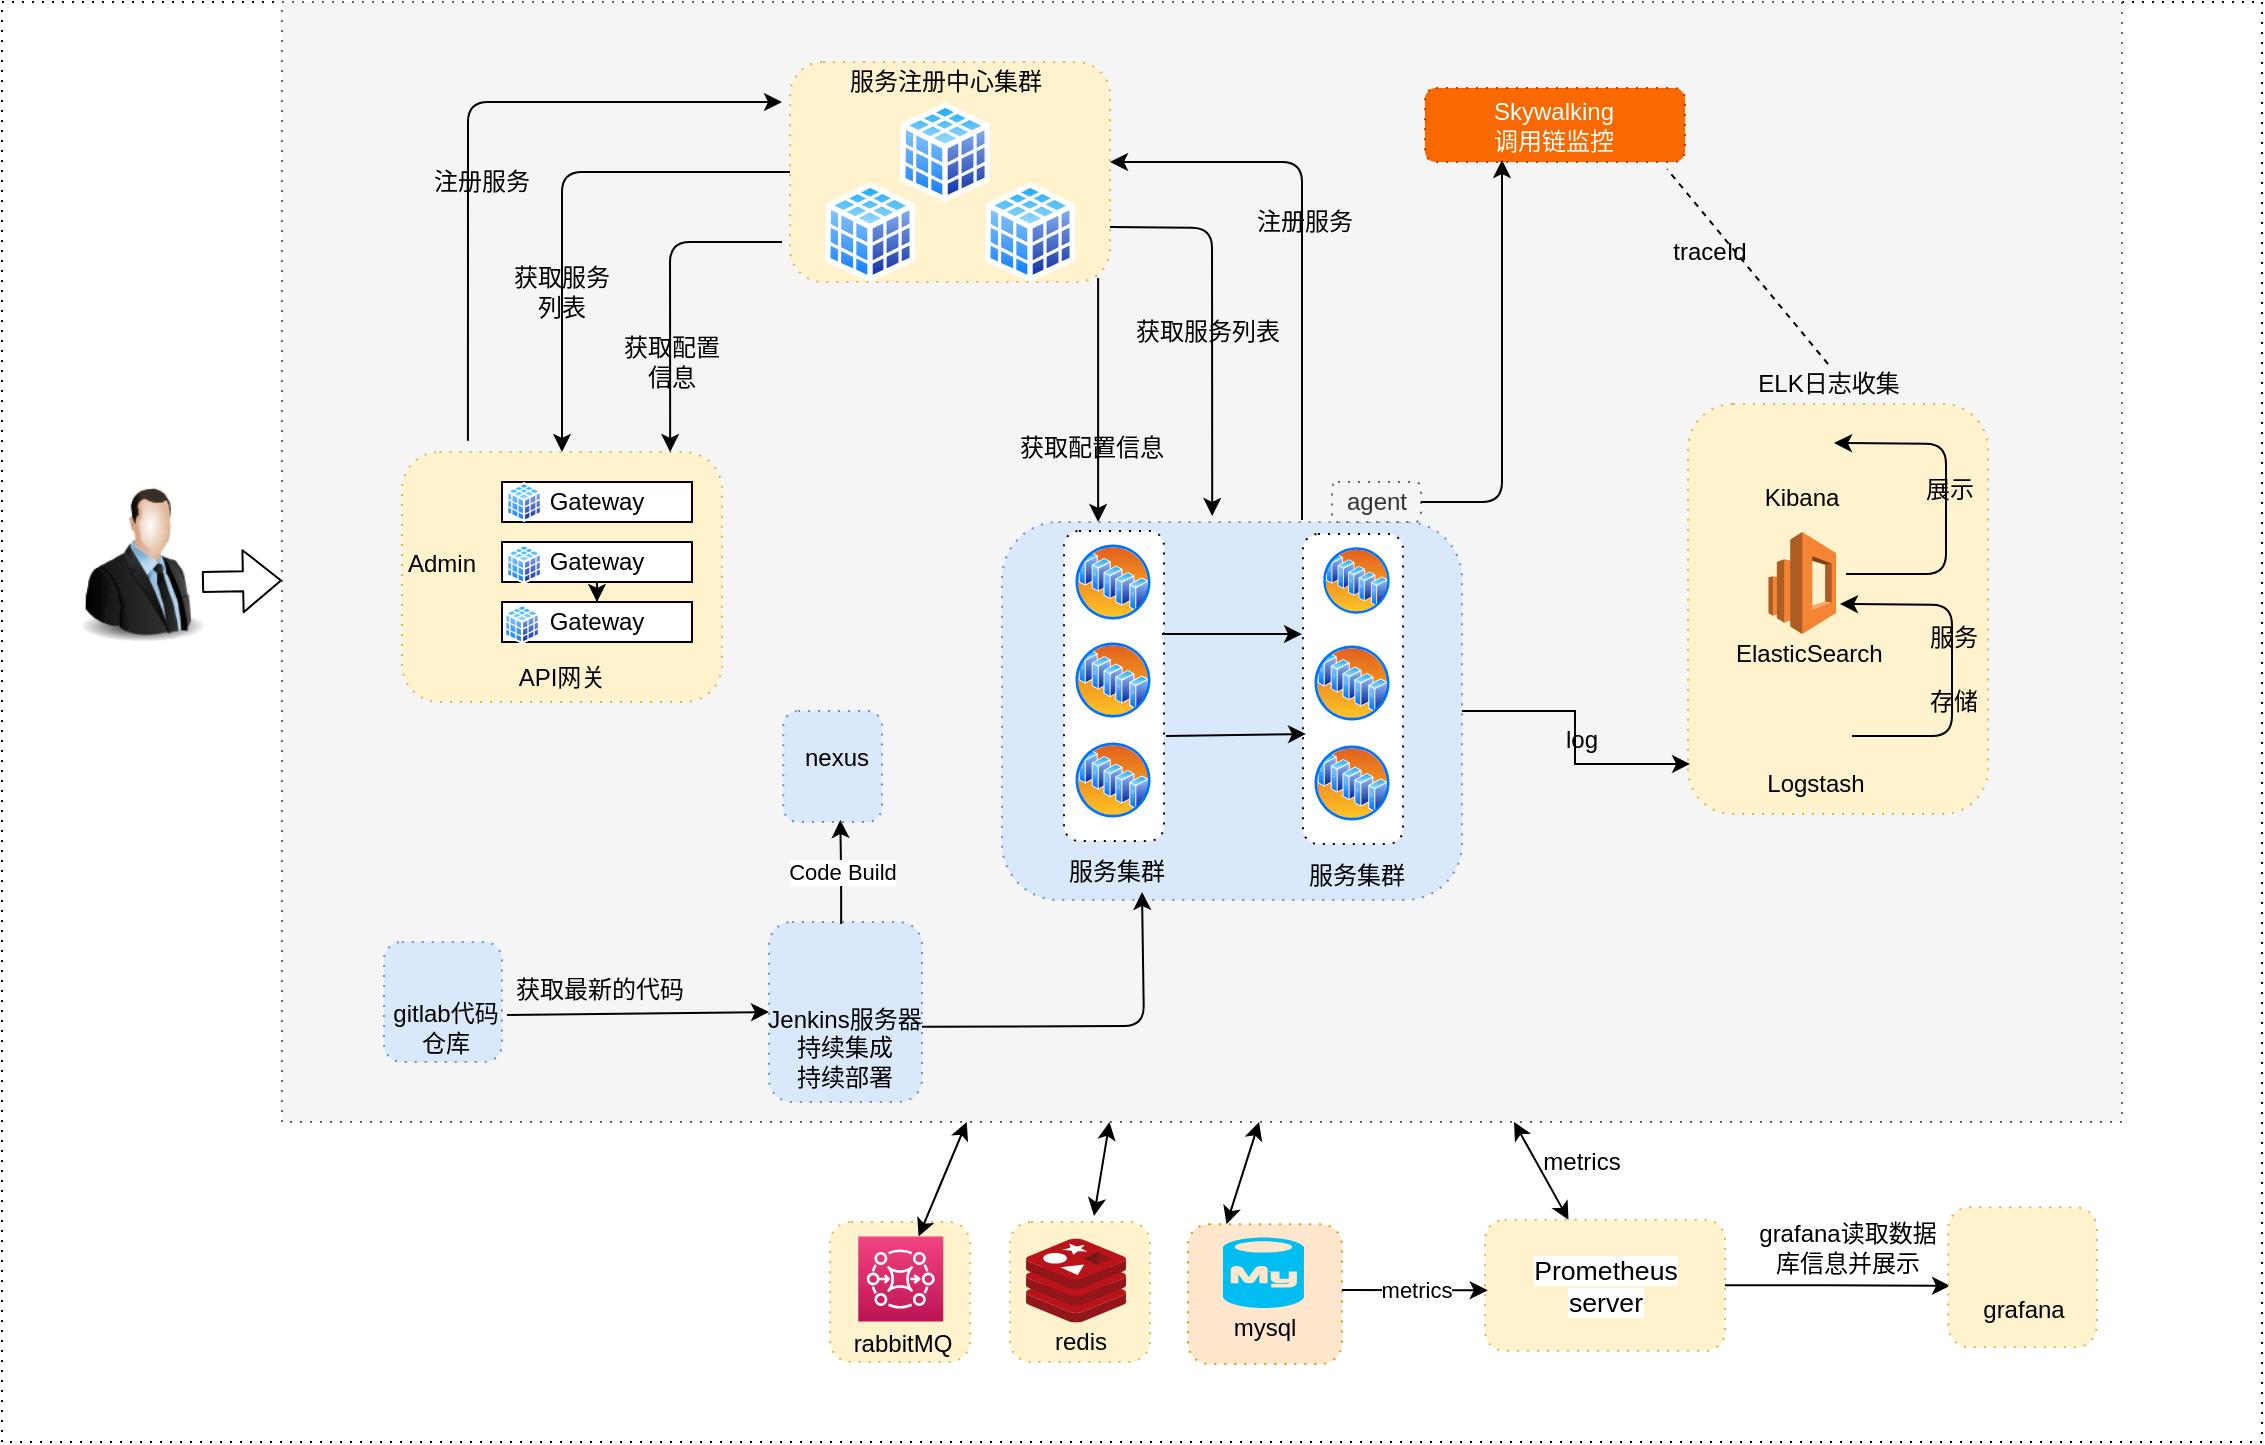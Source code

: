 <mxfile version="14.2.2" type="github">
  <diagram name="Page-1" id="12e1b939-464a-85fe-373e-61e167be1490">
    <mxGraphModel dx="1422" dy="2011" grid="1" gridSize="10" guides="1" tooltips="1" connect="1" arrows="1" fold="1" page="1" pageScale="1.5" pageWidth="1169" pageHeight="826" background="#ffffff" math="0" shadow="0">
      <root>
        <mxCell id="0" />
        <mxCell id="1" parent="0" />
        <mxCell id="kvO_svWgyWc9nyd4nfGL-1" value="" style="whiteSpace=wrap;html=1;rounded=1;dashed=1;dashPattern=1 4;arcSize=0;" parent="1" vertex="1">
          <mxGeometry x="50" y="-50" width="1130" height="720" as="geometry" />
        </mxCell>
        <mxCell id="kvO_svWgyWc9nyd4nfGL-2" value="" style="shape=ext;rounded=1;html=1;whiteSpace=wrap;dashed=1;dashPattern=1 4;arcSize=0;fillColor=#f5f5f5;strokeColor=#666666;fontColor=#333333;" parent="1" vertex="1">
          <mxGeometry x="190" y="-50" width="920" height="560" as="geometry" />
        </mxCell>
        <mxCell id="kvO_svWgyWc9nyd4nfGL-3" value="" style="shape=ext;rounded=1;html=1;whiteSpace=wrap;dashed=1;dashPattern=1 4;fillColor=#fff2cc;strokeColor=#d6b656;" parent="1" vertex="1">
          <mxGeometry x="444" y="-20" width="160" height="110" as="geometry" />
        </mxCell>
        <mxCell id="kvO_svWgyWc9nyd4nfGL-4" value="" style="aspect=fixed;perimeter=ellipsePerimeter;html=1;align=center;shadow=0;dashed=0;spacingTop=3;image;image=img/lib/active_directory/database_cube.svg;" parent="1" vertex="1">
          <mxGeometry x="461.5" y="40" width="45" height="50" as="geometry" />
        </mxCell>
        <mxCell id="kvO_svWgyWc9nyd4nfGL-5" value="" style="aspect=fixed;perimeter=ellipsePerimeter;html=1;align=center;shadow=0;dashed=0;spacingTop=3;image;image=img/lib/active_directory/database_cube.svg;" parent="1" vertex="1">
          <mxGeometry x="541.5" y="40" width="45" height="50" as="geometry" />
        </mxCell>
        <mxCell id="kvO_svWgyWc9nyd4nfGL-6" value="" style="aspect=fixed;perimeter=ellipsePerimeter;html=1;align=center;shadow=0;dashed=0;spacingTop=3;image;image=img/lib/active_directory/database_cube.svg;" parent="1" vertex="1">
          <mxGeometry x="499" width="45" height="50" as="geometry" />
        </mxCell>
        <mxCell id="kvO_svWgyWc9nyd4nfGL-7" value="" style="endArrow=classic;html=1;exitX=0;exitY=0.5;exitDx=0;exitDy=0;entryX=0.5;entryY=0;entryDx=0;entryDy=0;" parent="1" source="kvO_svWgyWc9nyd4nfGL-3" target="kvO_svWgyWc9nyd4nfGL-8" edge="1">
          <mxGeometry width="50" height="50" relative="1" as="geometry">
            <mxPoint x="290" y="40" as="sourcePoint" />
            <mxPoint x="350" y="120" as="targetPoint" />
            <Array as="points">
              <mxPoint x="330" y="35" />
            </Array>
          </mxGeometry>
        </mxCell>
        <mxCell id="kvO_svWgyWc9nyd4nfGL-8" value="" style="shape=ext;rounded=1;html=1;whiteSpace=wrap;dashed=1;dashPattern=1 4;fillColor=#fff2cc;strokeColor=#d6b656;" parent="1" vertex="1">
          <mxGeometry x="250" y="175" width="160" height="125" as="geometry" />
        </mxCell>
        <mxCell id="kvO_svWgyWc9nyd4nfGL-9" value="&lt;font style=&quot;vertical-align: inherit&quot;&gt;&lt;font style=&quot;vertical-align: inherit&quot;&gt;Gateway&lt;/font&gt;&lt;/font&gt;" style="rounded=0;whiteSpace=wrap;html=1;strokeWidth=1;" parent="1" vertex="1">
          <mxGeometry x="300" y="190" width="95" height="20" as="geometry" />
        </mxCell>
        <mxCell id="kvO_svWgyWc9nyd4nfGL-10" style="edgeStyle=orthogonalEdgeStyle;rounded=0;orthogonalLoop=1;jettySize=auto;html=1;exitX=0.5;exitY=1;exitDx=0;exitDy=0;" parent="1" source="kvO_svWgyWc9nyd4nfGL-11" target="kvO_svWgyWc9nyd4nfGL-12" edge="1">
          <mxGeometry relative="1" as="geometry" />
        </mxCell>
        <mxCell id="kvO_svWgyWc9nyd4nfGL-11" value="&lt;font style=&quot;vertical-align: inherit&quot;&gt;&lt;font style=&quot;vertical-align: inherit&quot;&gt;Gateway&lt;/font&gt;&lt;/font&gt;" style="rounded=0;whiteSpace=wrap;html=1;strokeWidth=1;" parent="1" vertex="1">
          <mxGeometry x="300" y="220" width="95" height="20" as="geometry" />
        </mxCell>
        <mxCell id="kvO_svWgyWc9nyd4nfGL-12" value="&lt;font style=&quot;vertical-align: inherit&quot;&gt;&lt;font style=&quot;vertical-align: inherit&quot;&gt;Gateway&lt;/font&gt;&lt;/font&gt;" style="rounded=0;whiteSpace=wrap;html=1;strokeWidth=1;" parent="1" vertex="1">
          <mxGeometry x="300" y="250" width="95" height="20" as="geometry" />
        </mxCell>
        <mxCell id="kvO_svWgyWc9nyd4nfGL-13" value="&lt;font style=&quot;vertical-align: inherit&quot;&gt;&lt;font style=&quot;vertical-align: inherit&quot;&gt;&lt;font style=&quot;vertical-align: inherit&quot;&gt;&lt;font style=&quot;vertical-align: inherit&quot;&gt;服务注册中心集群&lt;/font&gt;&lt;/font&gt;&lt;/font&gt;&lt;/font&gt;" style="text;html=1;strokeColor=none;fillColor=none;align=center;verticalAlign=middle;whiteSpace=wrap;rounded=0;" parent="1" vertex="1">
          <mxGeometry x="451.5" y="-20" width="140" height="20" as="geometry" />
        </mxCell>
        <mxCell id="kvO_svWgyWc9nyd4nfGL-14" value="" style="endArrow=classic;html=1;exitX=0.206;exitY=-0.045;exitDx=0;exitDy=0;exitPerimeter=0;" parent="1" source="kvO_svWgyWc9nyd4nfGL-8" edge="1">
          <mxGeometry width="50" height="50" relative="1" as="geometry">
            <mxPoint x="377" y="30" as="sourcePoint" />
            <mxPoint x="440" as="targetPoint" />
            <Array as="points">
              <mxPoint x="283" />
            </Array>
          </mxGeometry>
        </mxCell>
        <mxCell id="kvO_svWgyWc9nyd4nfGL-15" value="注册服务" style="text;html=1;strokeColor=none;fillColor=none;align=center;verticalAlign=middle;whiteSpace=wrap;rounded=0;" parent="1" vertex="1">
          <mxGeometry x="260" y="30" width="60" height="20" as="geometry" />
        </mxCell>
        <mxCell id="kvO_svWgyWc9nyd4nfGL-16" value="" style="aspect=fixed;perimeter=ellipsePerimeter;html=1;align=center;shadow=0;dashed=0;spacingTop=3;image;image=img/lib/active_directory/database_cube.svg;" parent="1" vertex="1">
          <mxGeometry x="302" y="190" width="18" height="20" as="geometry" />
        </mxCell>
        <mxCell id="kvO_svWgyWc9nyd4nfGL-17" value="" style="aspect=fixed;perimeter=ellipsePerimeter;html=1;align=center;shadow=0;dashed=0;spacingTop=3;image;image=img/lib/active_directory/database_cube.svg;" parent="1" vertex="1">
          <mxGeometry x="302" y="221" width="18" height="20" as="geometry" />
        </mxCell>
        <mxCell id="kvO_svWgyWc9nyd4nfGL-18" value="" style="aspect=fixed;perimeter=ellipsePerimeter;html=1;align=center;shadow=0;dashed=0;spacingTop=3;image;image=img/lib/active_directory/database_cube.svg;" parent="1" vertex="1">
          <mxGeometry x="301" y="251" width="18" height="20" as="geometry" />
        </mxCell>
        <mxCell id="kvO_svWgyWc9nyd4nfGL-19" value="" style="endArrow=classic;html=1;entryX=0.838;entryY=0;entryDx=0;entryDy=0;entryPerimeter=0;" parent="1" target="kvO_svWgyWc9nyd4nfGL-8" edge="1">
          <mxGeometry width="50" height="50" relative="1" as="geometry">
            <mxPoint x="440" y="70" as="sourcePoint" />
            <mxPoint x="360" y="185" as="targetPoint" />
            <Array as="points">
              <mxPoint x="384" y="70" />
            </Array>
          </mxGeometry>
        </mxCell>
        <mxCell id="kvO_svWgyWc9nyd4nfGL-20" value="获取服务列表" style="text;html=1;strokeColor=none;fillColor=none;align=center;verticalAlign=middle;whiteSpace=wrap;rounded=0;" parent="1" vertex="1">
          <mxGeometry x="300" y="85" width="60" height="20" as="geometry" />
        </mxCell>
        <mxCell id="kvO_svWgyWc9nyd4nfGL-21" value="获取配置信息" style="text;html=1;strokeColor=none;fillColor=none;align=center;verticalAlign=middle;whiteSpace=wrap;rounded=0;" parent="1" vertex="1">
          <mxGeometry x="360" y="120" width="50" height="20" as="geometry" />
        </mxCell>
        <mxCell id="kvO_svWgyWc9nyd4nfGL-22" value="&lt;font style=&quot;vertical-align: inherit&quot;&gt;&lt;font style=&quot;vertical-align: inherit&quot;&gt;API网关&lt;/font&gt;&lt;/font&gt;" style="text;html=1;strokeColor=none;fillColor=none;align=center;verticalAlign=middle;whiteSpace=wrap;rounded=0;" parent="1" vertex="1">
          <mxGeometry x="300" y="278" width="60" height="20" as="geometry" />
        </mxCell>
        <mxCell id="kvO_svWgyWc9nyd4nfGL-23" value="" style="shape=ext;rounded=1;html=1;whiteSpace=wrap;dashed=1;dashPattern=1 4;fillColor=#fff2cc;strokeColor=#d6b656;" parent="1" vertex="1">
          <mxGeometry x="893" y="151" width="150" height="205" as="geometry" />
        </mxCell>
        <mxCell id="kvO_svWgyWc9nyd4nfGL-24" value="&lt;font style=&quot;vertical-align: inherit&quot;&gt;&lt;font style=&quot;vertical-align: inherit&quot;&gt;ELK日志收集&lt;/font&gt;&lt;/font&gt;" style="text;html=1;strokeColor=none;fillColor=none;align=center;verticalAlign=middle;whiteSpace=wrap;rounded=0;" parent="1" vertex="1">
          <mxGeometry x="916.5" y="131" width="93" height="20" as="geometry" />
        </mxCell>
        <mxCell id="kvO_svWgyWc9nyd4nfGL-25" value="" style="shape=image;html=1;verticalAlign=top;verticalLabelPosition=bottom;labelBackgroundColor=#ffffff;imageAspect=0;aspect=fixed;image=https://cdn4.iconfinder.com/data/icons/logos-brands-5/24/kibana-128.png;strokeWidth=1;" parent="1" vertex="1">
          <mxGeometry x="933" y="154" width="34" height="34" as="geometry" />
        </mxCell>
        <mxCell id="kvO_svWgyWc9nyd4nfGL-26" value="&lt;font style=&quot;vertical-align: inherit&quot;&gt;&lt;font style=&quot;vertical-align: inherit&quot;&gt;&lt;font style=&quot;vertical-align: inherit&quot;&gt;&lt;font style=&quot;vertical-align: inherit&quot;&gt;Kibana&lt;/font&gt;&lt;/font&gt;&lt;/font&gt;&lt;/font&gt;" style="text;html=1;strokeColor=none;fillColor=none;align=center;verticalAlign=middle;whiteSpace=wrap;rounded=0;" parent="1" vertex="1">
          <mxGeometry x="917" y="188" width="66" height="20" as="geometry" />
        </mxCell>
        <mxCell id="kvO_svWgyWc9nyd4nfGL-27" value="" style="outlineConnect=0;dashed=0;verticalLabelPosition=bottom;verticalAlign=top;align=center;html=1;shape=mxgraph.aws3.elasticsearch_service;fillColor=#F58534;gradientColor=none;strokeWidth=1;" parent="1" vertex="1">
          <mxGeometry x="933.25" y="215" width="33.75" height="51" as="geometry" />
        </mxCell>
        <mxCell id="kvO_svWgyWc9nyd4nfGL-28" value="&lt;font style=&quot;vertical-align: inherit&quot;&gt;&lt;font style=&quot;vertical-align: inherit&quot;&gt;&lt;font style=&quot;vertical-align: inherit&quot;&gt;&lt;font style=&quot;vertical-align: inherit&quot;&gt;ElasticSearch&amp;nbsp;&amp;nbsp;&lt;/font&gt;&lt;/font&gt;&lt;/font&gt;&lt;/font&gt;" style="text;html=1;strokeColor=none;fillColor=none;align=center;verticalAlign=middle;whiteSpace=wrap;rounded=0;" parent="1" vertex="1">
          <mxGeometry x="924.13" y="266" width="66" height="20" as="geometry" />
        </mxCell>
        <mxCell id="kvO_svWgyWc9nyd4nfGL-29" value="" style="shape=image;html=1;verticalAlign=top;verticalLabelPosition=bottom;labelBackgroundColor=#ffffff;imageAspect=0;aspect=fixed;image=https://cdn4.iconfinder.com/data/icons/logos-brands-5/24/logstash-128.png;strokeWidth=1;" parent="1" vertex="1">
          <mxGeometry x="937.63" y="290" width="39" height="39" as="geometry" />
        </mxCell>
        <mxCell id="kvO_svWgyWc9nyd4nfGL-30" value="&lt;font style=&quot;vertical-align: inherit&quot;&gt;&lt;font style=&quot;vertical-align: inherit&quot;&gt;&lt;font style=&quot;vertical-align: inherit&quot;&gt;&lt;font style=&quot;vertical-align: inherit&quot;&gt;Logstash&lt;/font&gt;&lt;/font&gt;&lt;/font&gt;&lt;/font&gt;" style="text;html=1;strokeColor=none;fillColor=none;align=center;verticalAlign=middle;whiteSpace=wrap;rounded=0;" parent="1" vertex="1">
          <mxGeometry x="924.13" y="330.5" width="66" height="20" as="geometry" />
        </mxCell>
        <mxCell id="kvO_svWgyWc9nyd4nfGL-31" value="" style="endArrow=classic;html=1;entryX=1;entryY=0.75;entryDx=0;entryDy=0;" parent="1" edge="1">
          <mxGeometry width="50" height="50" relative="1" as="geometry">
            <mxPoint x="972" y="236" as="sourcePoint" />
            <mxPoint x="966" y="170.5" as="targetPoint" />
            <Array as="points">
              <mxPoint x="1022" y="236" />
              <mxPoint x="1022" y="171" />
            </Array>
          </mxGeometry>
        </mxCell>
        <mxCell id="kvO_svWgyWc9nyd4nfGL-32" value="" style="endArrow=classic;html=1;entryX=1;entryY=0.75;entryDx=0;entryDy=0;" parent="1" edge="1">
          <mxGeometry width="50" height="50" relative="1" as="geometry">
            <mxPoint x="975" y="317" as="sourcePoint" />
            <mxPoint x="969" y="251" as="targetPoint" />
            <Array as="points">
              <mxPoint x="1025" y="317" />
              <mxPoint x="1025" y="251.5" />
            </Array>
          </mxGeometry>
        </mxCell>
        <mxCell id="kvO_svWgyWc9nyd4nfGL-33" value="&lt;font style=&quot;vertical-align: inherit&quot;&gt;&lt;font style=&quot;vertical-align: inherit&quot;&gt;展示&lt;/font&gt;&lt;/font&gt;" style="text;html=1;strokeColor=none;fillColor=none;align=center;verticalAlign=middle;whiteSpace=wrap;rounded=0;" parent="1" vertex="1">
          <mxGeometry x="1004.25" y="184" width="40" height="20" as="geometry" />
        </mxCell>
        <mxCell id="kvO_svWgyWc9nyd4nfGL-34" value="&lt;font style=&quot;vertical-align: inherit&quot;&gt;&lt;font style=&quot;vertical-align: inherit&quot;&gt;&lt;font style=&quot;vertical-align: inherit&quot;&gt;&lt;font style=&quot;vertical-align: inherit&quot;&gt;服务&lt;/font&gt;&lt;/font&gt;&lt;/font&gt;&lt;/font&gt;" style="text;html=1;strokeColor=none;fillColor=none;align=center;verticalAlign=middle;whiteSpace=wrap;rounded=0;" parent="1" vertex="1">
          <mxGeometry x="1005.5" y="258" width="40" height="20" as="geometry" />
        </mxCell>
        <mxCell id="kvO_svWgyWc9nyd4nfGL-35" value="&lt;font style=&quot;vertical-align: inherit&quot;&gt;&lt;font style=&quot;vertical-align: inherit&quot;&gt;&lt;font style=&quot;vertical-align: inherit&quot;&gt;&lt;font style=&quot;vertical-align: inherit&quot;&gt;存储&lt;/font&gt;&lt;/font&gt;&lt;/font&gt;&lt;/font&gt;" style="text;html=1;strokeColor=none;fillColor=none;align=center;verticalAlign=middle;whiteSpace=wrap;rounded=0;" parent="1" vertex="1">
          <mxGeometry x="1005.5" y="290" width="40" height="20" as="geometry" />
        </mxCell>
        <mxCell id="kvO_svWgyWc9nyd4nfGL-36" value="Skywalking&lt;br&gt;调用链监控" style="shape=ext;rounded=1;html=1;whiteSpace=wrap;dashed=1;dashPattern=1 4;fillColor=#fa6800;strokeColor=#C73500;fontColor=#ffffff;" parent="1" vertex="1">
          <mxGeometry x="761.49" y="-7" width="130" height="37" as="geometry" />
        </mxCell>
        <mxCell id="kvO_svWgyWc9nyd4nfGL-37" value="Admin" style="text;html=1;strokeColor=none;fillColor=none;align=center;verticalAlign=middle;whiteSpace=wrap;rounded=0;" parent="1" vertex="1">
          <mxGeometry x="250" y="221" width="40" height="20" as="geometry" />
        </mxCell>
        <mxCell id="6MDtpiMsr9U0pK3xWgnv-1" value="" style="edgeStyle=orthogonalEdgeStyle;rounded=0;orthogonalLoop=1;jettySize=auto;html=1;entryX=0.007;entryY=0.878;entryDx=0;entryDy=0;entryPerimeter=0;" edge="1" parent="1" source="kvO_svWgyWc9nyd4nfGL-38" target="kvO_svWgyWc9nyd4nfGL-23">
          <mxGeometry relative="1" as="geometry" />
        </mxCell>
        <mxCell id="kvO_svWgyWc9nyd4nfGL-38" value="" style="shape=ext;rounded=1;html=1;whiteSpace=wrap;dashed=1;dashPattern=1 4;fillColor=#dae8fc;strokeColor=#6c8ebf;" parent="1" vertex="1">
          <mxGeometry x="550" y="210" width="230" height="189" as="geometry" />
        </mxCell>
        <mxCell id="kvO_svWgyWc9nyd4nfGL-39" value="" style="shape=ext;rounded=1;html=1;whiteSpace=wrap;dashed=1;dashPattern=1 4;" parent="1" vertex="1">
          <mxGeometry x="700.5" y="216" width="50" height="155" as="geometry" />
        </mxCell>
        <mxCell id="kvO_svWgyWc9nyd4nfGL-40" value="" style="aspect=fixed;perimeter=ellipsePerimeter;html=1;align=center;shadow=0;dashed=0;spacingTop=3;image;image=img/lib/active_directory/server_farm.svg;strokeWidth=1;" parent="1" vertex="1">
          <mxGeometry x="710" y="222" width="34.5" height="34.5" as="geometry" />
        </mxCell>
        <mxCell id="kvO_svWgyWc9nyd4nfGL-41" value="" style="aspect=fixed;perimeter=ellipsePerimeter;html=1;align=center;shadow=0;dashed=0;spacingTop=3;image;image=img/lib/active_directory/server_farm.svg;strokeWidth=1;" parent="1" vertex="1">
          <mxGeometry x="705.5" y="271" width="39" height="39" as="geometry" />
        </mxCell>
        <mxCell id="kvO_svWgyWc9nyd4nfGL-42" value="" style="aspect=fixed;perimeter=ellipsePerimeter;html=1;align=center;shadow=0;dashed=0;spacingTop=3;image;image=img/lib/active_directory/server_farm.svg;strokeWidth=1;" parent="1" vertex="1">
          <mxGeometry x="705.5" y="321" width="39" height="39" as="geometry" />
        </mxCell>
        <mxCell id="kvO_svWgyWc9nyd4nfGL-43" value="服务集群" style="text;html=1;strokeColor=none;fillColor=none;align=center;verticalAlign=middle;whiteSpace=wrap;rounded=0;" parent="1" vertex="1">
          <mxGeometry x="699.5" y="376.5" width="55" height="20" as="geometry" />
        </mxCell>
        <mxCell id="kvO_svWgyWc9nyd4nfGL-44" value="" style="shape=ext;rounded=1;html=1;whiteSpace=wrap;dashed=1;dashPattern=1 4;" parent="1" vertex="1">
          <mxGeometry x="581" y="214.5" width="50" height="155" as="geometry" />
        </mxCell>
        <mxCell id="kvO_svWgyWc9nyd4nfGL-45" value="" style="aspect=fixed;perimeter=ellipsePerimeter;html=1;align=center;shadow=0;dashed=0;spacingTop=3;image;image=img/lib/active_directory/server_farm.svg;strokeWidth=1;" parent="1" vertex="1">
          <mxGeometry x="586" y="220.5" width="39" height="39" as="geometry" />
        </mxCell>
        <mxCell id="kvO_svWgyWc9nyd4nfGL-46" value="" style="aspect=fixed;perimeter=ellipsePerimeter;html=1;align=center;shadow=0;dashed=0;spacingTop=3;image;image=img/lib/active_directory/server_farm.svg;strokeWidth=1;" parent="1" vertex="1">
          <mxGeometry x="586" y="269.5" width="39" height="39" as="geometry" />
        </mxCell>
        <mxCell id="kvO_svWgyWc9nyd4nfGL-47" value="" style="aspect=fixed;perimeter=ellipsePerimeter;html=1;align=center;shadow=0;dashed=0;spacingTop=3;image;image=img/lib/active_directory/server_farm.svg;strokeWidth=1;" parent="1" vertex="1">
          <mxGeometry x="586" y="319.5" width="39" height="39" as="geometry" />
        </mxCell>
        <mxCell id="kvO_svWgyWc9nyd4nfGL-48" value="服务集群" style="text;html=1;strokeColor=none;fillColor=none;align=center;verticalAlign=middle;whiteSpace=wrap;rounded=0;" parent="1" vertex="1">
          <mxGeometry x="580" y="375" width="55" height="20" as="geometry" />
        </mxCell>
        <mxCell id="kvO_svWgyWc9nyd4nfGL-49" value="" style="endArrow=classic;html=1;exitX=0.98;exitY=0.332;exitDx=0;exitDy=0;exitPerimeter=0;entryX=-0.01;entryY=0.323;entryDx=0;entryDy=0;entryPerimeter=0;" parent="1" source="kvO_svWgyWc9nyd4nfGL-44" target="kvO_svWgyWc9nyd4nfGL-39" edge="1">
          <mxGeometry width="50" height="50" relative="1" as="geometry">
            <mxPoint x="644" y="266.925" as="sourcePoint" />
            <mxPoint x="680" y="266" as="targetPoint" />
          </mxGeometry>
        </mxCell>
        <mxCell id="kvO_svWgyWc9nyd4nfGL-50" value="" style="endArrow=classic;html=1;exitX=1.02;exitY=0.661;exitDx=0;exitDy=0;exitPerimeter=0;entryX=0.03;entryY=0.645;entryDx=0;entryDy=0;entryPerimeter=0;" parent="1" source="kvO_svWgyWc9nyd4nfGL-44" target="kvO_svWgyWc9nyd4nfGL-39" edge="1">
          <mxGeometry width="50" height="50" relative="1" as="geometry">
            <mxPoint x="645" y="316.925" as="sourcePoint" />
            <mxPoint x="681" y="316" as="targetPoint" />
          </mxGeometry>
        </mxCell>
        <mxCell id="kvO_svWgyWc9nyd4nfGL-51" value="" style="endArrow=none;dashed=1;html=1;entryX=0.931;entryY=1.095;entryDx=0;entryDy=0;entryPerimeter=0;exitX=0.5;exitY=0;exitDx=0;exitDy=0;" parent="1" source="kvO_svWgyWc9nyd4nfGL-24" target="kvO_svWgyWc9nyd4nfGL-36" edge="1">
          <mxGeometry width="50" height="50" relative="1" as="geometry">
            <mxPoint x="834" y="105" as="sourcePoint" />
            <mxPoint x="884" y="55" as="targetPoint" />
          </mxGeometry>
        </mxCell>
        <mxCell id="kvO_svWgyWc9nyd4nfGL-52" value="traceId" style="text;html=1;strokeColor=none;fillColor=none;align=center;verticalAlign=middle;whiteSpace=wrap;rounded=0;" parent="1" vertex="1">
          <mxGeometry x="884.13" y="65" width="40" height="20" as="geometry" />
        </mxCell>
        <mxCell id="kvO_svWgyWc9nyd4nfGL-53" value="" style="endArrow=classic;html=1;" parent="1" edge="1">
          <mxGeometry width="50" height="50" relative="1" as="geometry">
            <mxPoint x="700" y="209" as="sourcePoint" />
            <mxPoint x="604" y="30" as="targetPoint" />
            <Array as="points">
              <mxPoint x="700" y="30" />
            </Array>
          </mxGeometry>
        </mxCell>
        <mxCell id="kvO_svWgyWc9nyd4nfGL-54" value="" style="endArrow=classic;html=1;entryX=0.457;entryY=-0.016;entryDx=0;entryDy=0;exitX=1;exitY=0.75;exitDx=0;exitDy=0;entryPerimeter=0;" parent="1" source="kvO_svWgyWc9nyd4nfGL-3" target="kvO_svWgyWc9nyd4nfGL-38" edge="1">
          <mxGeometry width="50" height="50" relative="1" as="geometry">
            <mxPoint x="636.5" y="92" as="sourcePoint" />
            <mxPoint x="580.58" y="197" as="targetPoint" />
            <Array as="points">
              <mxPoint x="655" y="63" />
            </Array>
          </mxGeometry>
        </mxCell>
        <mxCell id="kvO_svWgyWc9nyd4nfGL-55" value="agent" style="shape=ext;rounded=1;html=1;whiteSpace=wrap;dashed=1;dashPattern=1 4;fillColor=#f5f5f5;strokeColor=#666666;fontColor=#333333;" parent="1" vertex="1">
          <mxGeometry x="715" y="190" width="44.5" height="20" as="geometry" />
        </mxCell>
        <mxCell id="kvO_svWgyWc9nyd4nfGL-56" value="" style="endArrow=classic;html=1;exitX=1;exitY=0.5;exitDx=0;exitDy=0;" parent="1" source="kvO_svWgyWc9nyd4nfGL-55" edge="1">
          <mxGeometry width="50" height="50" relative="1" as="geometry">
            <mxPoint x="759.5" y="185" as="sourcePoint" />
            <mxPoint x="800" y="29" as="targetPoint" />
            <Array as="points">
              <mxPoint x="800" y="200" />
            </Array>
          </mxGeometry>
        </mxCell>
        <mxCell id="kvO_svWgyWc9nyd4nfGL-57" value="" style="endArrow=classic;html=1;entryX=0.209;entryY=0;entryDx=0;entryDy=0;exitX=0.963;exitY=0.982;exitDx=0;exitDy=0;exitPerimeter=0;entryPerimeter=0;" parent="1" source="kvO_svWgyWc9nyd4nfGL-3" target="kvO_svWgyWc9nyd4nfGL-38" edge="1">
          <mxGeometry width="50" height="50" relative="1" as="geometry">
            <mxPoint x="530" y="151" as="sourcePoint" />
            <mxPoint x="580" y="101" as="targetPoint" />
          </mxGeometry>
        </mxCell>
        <mxCell id="kvO_svWgyWc9nyd4nfGL-58" value="注册服务" style="text;html=1;strokeColor=none;fillColor=none;align=center;verticalAlign=middle;whiteSpace=wrap;rounded=0;" parent="1" vertex="1">
          <mxGeometry x="670" y="50" width="63" height="20" as="geometry" />
        </mxCell>
        <mxCell id="kvO_svWgyWc9nyd4nfGL-59" value="获取配置信息" style="text;html=1;strokeColor=none;fillColor=none;align=center;verticalAlign=middle;whiteSpace=wrap;rounded=0;" parent="1" vertex="1">
          <mxGeometry x="557.5" y="163" width="73.5" height="20" as="geometry" />
        </mxCell>
        <mxCell id="kvO_svWgyWc9nyd4nfGL-60" value="获取服务列表" style="text;html=1;strokeColor=none;fillColor=none;align=center;verticalAlign=middle;whiteSpace=wrap;rounded=0;" parent="1" vertex="1">
          <mxGeometry x="613" y="105" width="79.87" height="20" as="geometry" />
        </mxCell>
        <mxCell id="kvO_svWgyWc9nyd4nfGL-61" value="" style="shape=ext;rounded=1;html=1;whiteSpace=wrap;dashed=1;dashPattern=1 4;fillColor=#dae8fc;strokeColor=#6c8ebf;" parent="1" vertex="1">
          <mxGeometry x="241" y="420" width="59" height="60" as="geometry" />
        </mxCell>
        <mxCell id="kvO_svWgyWc9nyd4nfGL-62" value="" style="shape=image;html=1;verticalAlign=top;verticalLabelPosition=bottom;labelBackgroundColor=#ffffff;imageAspect=0;aspect=fixed;image=https://cdn4.iconfinder.com/data/icons/logos-and-brands/512/144_Gitlab_logo_logos-128.png;strokeWidth=1;" parent="1" vertex="1">
          <mxGeometry x="256.25" y="421.5" width="30" height="30" as="geometry" />
        </mxCell>
        <mxCell id="kvO_svWgyWc9nyd4nfGL-63" value="gitlab代码仓库" style="text;html=1;strokeColor=none;fillColor=none;align=center;verticalAlign=middle;whiteSpace=wrap;rounded=0;" parent="1" vertex="1">
          <mxGeometry x="241" y="456.5" width="61.5" height="12" as="geometry" />
        </mxCell>
        <mxCell id="kvO_svWgyWc9nyd4nfGL-64" value="" style="shape=ext;rounded=1;html=1;whiteSpace=wrap;dashed=1;dashPattern=1 4;fillColor=#dae8fc;strokeColor=#6c8ebf;" parent="1" vertex="1">
          <mxGeometry x="433.5" y="410" width="76.5" height="90" as="geometry" />
        </mxCell>
        <mxCell id="kvO_svWgyWc9nyd4nfGL-65" value="" style="shape=image;html=1;verticalAlign=top;verticalLabelPosition=bottom;labelBackgroundColor=#ffffff;imageAspect=0;aspect=fixed;image=https://cdn4.iconfinder.com/data/icons/logos-brands-5/24/jenkins-128.png;strokeWidth=1;" parent="1" vertex="1">
          <mxGeometry x="449" y="410" width="40" height="40" as="geometry" />
        </mxCell>
        <mxCell id="kvO_svWgyWc9nyd4nfGL-66" value="Jenkins服务器&lt;br&gt;持续集成&lt;br&gt;持续部署" style="text;html=1;strokeColor=none;fillColor=none;align=center;verticalAlign=middle;whiteSpace=wrap;rounded=0;" parent="1" vertex="1">
          <mxGeometry x="418.88" y="450" width="104.75" height="45" as="geometry" />
        </mxCell>
        <mxCell id="kvO_svWgyWc9nyd4nfGL-67" value="" style="endArrow=classic;html=1;entryX=0;entryY=0.5;entryDx=0;entryDy=0;exitX=1;exitY=0;exitDx=0;exitDy=0;" parent="1" source="kvO_svWgyWc9nyd4nfGL-63" target="kvO_svWgyWc9nyd4nfGL-64" edge="1">
          <mxGeometry width="50" height="50" relative="1" as="geometry">
            <mxPoint x="331.5" y="576.058" as="sourcePoint" />
            <mxPoint x="391.5" y="573.94" as="targetPoint" />
          </mxGeometry>
        </mxCell>
        <mxCell id="kvO_svWgyWc9nyd4nfGL-68" value="获取最新的代码" style="text;html=1;strokeColor=none;fillColor=none;align=center;verticalAlign=middle;whiteSpace=wrap;rounded=0;" parent="1" vertex="1">
          <mxGeometry x="302" y="434" width="94.25" height="20" as="geometry" />
        </mxCell>
        <mxCell id="kvO_svWgyWc9nyd4nfGL-69" value="" style="endArrow=classic;html=1;exitX=1;exitY=0.582;exitDx=0;exitDy=0;exitPerimeter=0;" parent="1" source="kvO_svWgyWc9nyd4nfGL-64" edge="1">
          <mxGeometry width="50" height="50" relative="1" as="geometry">
            <mxPoint x="590" y="510" as="sourcePoint" />
            <mxPoint x="620" y="395" as="targetPoint" />
            <Array as="points">
              <mxPoint x="621" y="462" />
            </Array>
          </mxGeometry>
        </mxCell>
        <mxCell id="kvO_svWgyWc9nyd4nfGL-70" value="" style="shape=ext;rounded=1;html=1;whiteSpace=wrap;dashed=1;dashPattern=1 4;fillColor=#dae8fc;strokeColor=#6c8ebf;" parent="1" vertex="1">
          <mxGeometry x="440.63" y="304.5" width="49.37" height="55.5" as="geometry" />
        </mxCell>
        <mxCell id="kvO_svWgyWc9nyd4nfGL-72" value="nexus" style="text;html=1;strokeColor=none;fillColor=none;align=center;verticalAlign=middle;whiteSpace=wrap;rounded=0;" parent="1" vertex="1">
          <mxGeometry x="436" y="318" width="63" height="20" as="geometry" />
        </mxCell>
        <mxCell id="kvO_svWgyWc9nyd4nfGL-73" value="" style="endArrow=classic;html=1;entryX=0.5;entryY=1;entryDx=0;entryDy=0;" parent="1" edge="1">
          <mxGeometry relative="1" as="geometry">
            <mxPoint x="469.57" y="411" as="sourcePoint" />
            <mxPoint x="469.135" y="359" as="targetPoint" />
            <Array as="points">
              <mxPoint x="469.57" y="385" />
            </Array>
          </mxGeometry>
        </mxCell>
        <mxCell id="kvO_svWgyWc9nyd4nfGL-74" value="Code Build" style="edgeLabel;resizable=0;html=1;align=center;verticalAlign=middle;" parent="kvO_svWgyWc9nyd4nfGL-73" connectable="0" vertex="1">
          <mxGeometry relative="1" as="geometry" />
        </mxCell>
        <mxCell id="kvO_svWgyWc9nyd4nfGL-75" value="" style="edgeStyle=orthogonalEdgeStyle;rounded=0;orthogonalLoop=1;jettySize=auto;html=1;entryX=0.109;entryY=-0.112;entryDx=0;entryDy=0;entryPerimeter=0;" parent="1" source="kvO_svWgyWc9nyd4nfGL-76" target="kvO_svWgyWc9nyd4nfGL-79" edge="1">
          <mxGeometry relative="1" as="geometry">
            <mxPoint x="906.708" y="587.38" as="targetPoint" />
          </mxGeometry>
        </mxCell>
        <mxCell id="kvO_svWgyWc9nyd4nfGL-76" value="&lt;span style=&quot;font-family: &amp;#34;arial&amp;#34; ; font-size: 13.333px ; text-align: left ; background-color: rgb(255 , 255 , 255)&quot;&gt;Prometheus&lt;br&gt;server&lt;br&gt;&lt;/span&gt;" style="shape=ext;rounded=1;html=1;whiteSpace=wrap;dashed=1;dashPattern=1 4;fillColor=#fff2cc;strokeColor=#d6b656;" parent="1" vertex="1">
          <mxGeometry x="791.5" y="558.88" width="120" height="65.5" as="geometry" />
        </mxCell>
        <mxCell id="kvO_svWgyWc9nyd4nfGL-77" value="" style="shape=ext;rounded=1;html=1;whiteSpace=wrap;dashed=1;dashPattern=1 4;fillColor=#fff2cc;strokeColor=#d6b656;" parent="1" vertex="1">
          <mxGeometry x="1023.13" y="552.63" width="74.25" height="70" as="geometry" />
        </mxCell>
        <mxCell id="kvO_svWgyWc9nyd4nfGL-78" value="&lt;font style=&quot;vertical-align: inherit&quot;&gt;&lt;font style=&quot;vertical-align: inherit&quot;&gt;grafana读取数据库信息并展示&lt;/font&gt;&lt;/font&gt;" style="text;html=1;strokeColor=none;fillColor=none;align=center;verticalAlign=middle;whiteSpace=wrap;rounded=0;" parent="1" vertex="1">
          <mxGeometry x="923.13" y="558" width="100" height="30" as="geometry" />
        </mxCell>
        <mxCell id="kvO_svWgyWc9nyd4nfGL-79" value="grafana" style="text;html=1;strokeColor=none;fillColor=none;align=center;verticalAlign=middle;whiteSpace=wrap;rounded=0;" parent="1" vertex="1">
          <mxGeometry x="1013.75" y="594.13" width="94.25" height="20" as="geometry" />
        </mxCell>
        <mxCell id="kvO_svWgyWc9nyd4nfGL-80" value="" style="shape=image;html=1;verticalAlign=top;verticalLabelPosition=bottom;labelBackgroundColor=#ffffff;imageAspect=0;aspect=fixed;image=https://cdn4.iconfinder.com/data/icons/logos-brands-5/24/grafana-128.png;strokeWidth=1;" parent="1" vertex="1">
          <mxGeometry x="1039" y="556.63" width="39" height="39" as="geometry" />
        </mxCell>
        <mxCell id="kvO_svWgyWc9nyd4nfGL-82" value="" style="shape=ext;rounded=1;html=1;whiteSpace=wrap;dashed=1;dashPattern=1 4;fillColor=#ffe6cc;strokeColor=#d79b00;" parent="1" vertex="1">
          <mxGeometry x="643" y="561.13" width="77" height="69.87" as="geometry" />
        </mxCell>
        <mxCell id="kvO_svWgyWc9nyd4nfGL-83" value="" style="verticalLabelPosition=bottom;html=1;verticalAlign=top;align=center;strokeColor=none;fillColor=#00BEF2;shape=mxgraph.azure.mysql_database;" parent="1" vertex="1">
          <mxGeometry x="660.5" y="567.76" width="40.5" height="35.24" as="geometry" />
        </mxCell>
        <mxCell id="kvO_svWgyWc9nyd4nfGL-84" value="mysql" style="text;html=1;strokeColor=none;fillColor=none;align=center;verticalAlign=middle;whiteSpace=wrap;rounded=0;" parent="1" vertex="1">
          <mxGeometry x="650" y="603.13" width="63" height="19.87" as="geometry" />
        </mxCell>
        <mxCell id="kvO_svWgyWc9nyd4nfGL-85" value="" style="shape=ext;rounded=1;html=1;whiteSpace=wrap;dashed=1;dashPattern=1 4;fillColor=#fff2cc;strokeColor=#d6b656;" parent="1" vertex="1">
          <mxGeometry x="554" y="560" width="70" height="70" as="geometry" />
        </mxCell>
        <mxCell id="kvO_svWgyWc9nyd4nfGL-86" value="redis" style="text;html=1;strokeColor=none;fillColor=none;align=center;verticalAlign=middle;whiteSpace=wrap;rounded=0;" parent="1" vertex="1">
          <mxGeometry x="556" y="608" width="67" height="23" as="geometry" />
        </mxCell>
        <mxCell id="kvO_svWgyWc9nyd4nfGL-87" value="" style="aspect=fixed;html=1;points=[];align=center;image;fontSize=12;image=img/lib/mscae/Cache_Redis_Product.svg;strokeWidth=1;" parent="1" vertex="1">
          <mxGeometry x="562.0" y="568.25" width="50" height="42" as="geometry" />
        </mxCell>
        <mxCell id="kvO_svWgyWc9nyd4nfGL-88" value="" style="shape=ext;rounded=1;html=1;whiteSpace=wrap;dashed=1;dashPattern=1 4;fillColor=#fff2cc;strokeColor=#d6b656;" parent="1" vertex="1">
          <mxGeometry x="464" y="560" width="70" height="70" as="geometry" />
        </mxCell>
        <mxCell id="kvO_svWgyWc9nyd4nfGL-89" value="" style="outlineConnect=0;fontColor=#232F3E;gradientColor=#F34482;gradientDirection=north;fillColor=#BC1356;strokeColor=#ffffff;dashed=0;verticalLabelPosition=bottom;verticalAlign=top;align=center;html=1;fontSize=12;fontStyle=0;aspect=fixed;shape=mxgraph.aws4.resourceIcon;resIcon=mxgraph.aws4.mq;" parent="1" vertex="1">
          <mxGeometry x="478.13" y="567.25" width="42.5" height="42.5" as="geometry" />
        </mxCell>
        <mxCell id="kvO_svWgyWc9nyd4nfGL-90" value="rabbitMQ" style="text;html=1;strokeColor=none;fillColor=none;align=center;verticalAlign=middle;whiteSpace=wrap;rounded=0;" parent="1" vertex="1">
          <mxGeometry x="466.63" y="610.5" width="67.37" height="20" as="geometry" />
        </mxCell>
        <mxCell id="kvO_svWgyWc9nyd4nfGL-91" value="" style="endArrow=classic;startArrow=classic;html=1;" parent="1" source="kvO_svWgyWc9nyd4nfGL-89" target="kvO_svWgyWc9nyd4nfGL-2" edge="1">
          <mxGeometry width="50" height="50" relative="1" as="geometry">
            <mxPoint x="598" y="550" as="sourcePoint" />
            <mxPoint x="598" y="510" as="targetPoint" />
          </mxGeometry>
        </mxCell>
        <mxCell id="kvO_svWgyWc9nyd4nfGL-92" value="" style="endArrow=classic;startArrow=classic;html=1;exitX=0.6;exitY=-0.043;exitDx=0;exitDy=0;exitPerimeter=0;" parent="1" source="kvO_svWgyWc9nyd4nfGL-85" target="kvO_svWgyWc9nyd4nfGL-2" edge="1">
          <mxGeometry width="50" height="50" relative="1" as="geometry">
            <mxPoint x="608" y="560" as="sourcePoint" />
            <mxPoint x="608" y="520" as="targetPoint" />
          </mxGeometry>
        </mxCell>
        <mxCell id="kvO_svWgyWc9nyd4nfGL-93" value="" style="endArrow=classic;startArrow=classic;html=1;entryX=0.531;entryY=1;entryDx=0;entryDy=0;entryPerimeter=0;exitX=0.25;exitY=0;exitDx=0;exitDy=0;" parent="1" source="kvO_svWgyWc9nyd4nfGL-82" target="kvO_svWgyWc9nyd4nfGL-2" edge="1">
          <mxGeometry width="50" height="50" relative="1" as="geometry">
            <mxPoint x="618" y="570" as="sourcePoint" />
            <mxPoint x="618" y="530" as="targetPoint" />
          </mxGeometry>
        </mxCell>
        <mxCell id="kvO_svWgyWc9nyd4nfGL-94" value="" style="image;html=1;image=img/lib/clip_art/people/Suit_Man_128x128.png;rounded=1;dashed=1;dashPattern=1 4;" parent="1" vertex="1">
          <mxGeometry x="80" y="191" width="80" height="80" as="geometry" />
        </mxCell>
        <mxCell id="kvO_svWgyWc9nyd4nfGL-95" value="" style="shape=flexArrow;endArrow=classic;html=1;" parent="1" target="kvO_svWgyWc9nyd4nfGL-2" edge="1">
          <mxGeometry width="50" height="50" relative="1" as="geometry">
            <mxPoint x="150" y="240" as="sourcePoint" />
            <mxPoint x="160" y="205" as="targetPoint" />
          </mxGeometry>
        </mxCell>
        <mxCell id="6MDtpiMsr9U0pK3xWgnv-2" value="log" style="text;html=1;strokeColor=none;fillColor=none;align=center;verticalAlign=middle;whiteSpace=wrap;rounded=0;" vertex="1" parent="1">
          <mxGeometry x="820" y="309" width="40" height="20" as="geometry" />
        </mxCell>
        <mxCell id="6MDtpiMsr9U0pK3xWgnv-3" value="" style="endArrow=classic;html=1;" edge="1" parent="1">
          <mxGeometry relative="1" as="geometry">
            <mxPoint x="720" y="594" as="sourcePoint" />
            <mxPoint x="792.87" y="594.13" as="targetPoint" />
          </mxGeometry>
        </mxCell>
        <mxCell id="6MDtpiMsr9U0pK3xWgnv-4" value="metrics" style="edgeLabel;resizable=0;html=1;align=center;verticalAlign=middle;" connectable="0" vertex="1" parent="6MDtpiMsr9U0pK3xWgnv-3">
          <mxGeometry relative="1" as="geometry" />
        </mxCell>
        <mxCell id="6MDtpiMsr9U0pK3xWgnv-8" value="" style="endArrow=classic;startArrow=classic;html=1;" edge="1" parent="1" source="kvO_svWgyWc9nyd4nfGL-76" target="kvO_svWgyWc9nyd4nfGL-2">
          <mxGeometry width="50" height="50" relative="1" as="geometry">
            <mxPoint x="815" y="556.63" as="sourcePoint" />
            <mxPoint x="865" y="506.63" as="targetPoint" />
          </mxGeometry>
        </mxCell>
        <mxCell id="6MDtpiMsr9U0pK3xWgnv-9" value="metrics" style="text;html=1;strokeColor=none;fillColor=none;align=center;verticalAlign=middle;whiteSpace=wrap;rounded=0;" vertex="1" parent="1">
          <mxGeometry x="820" y="520" width="40" height="20" as="geometry" />
        </mxCell>
      </root>
    </mxGraphModel>
  </diagram>
</mxfile>
